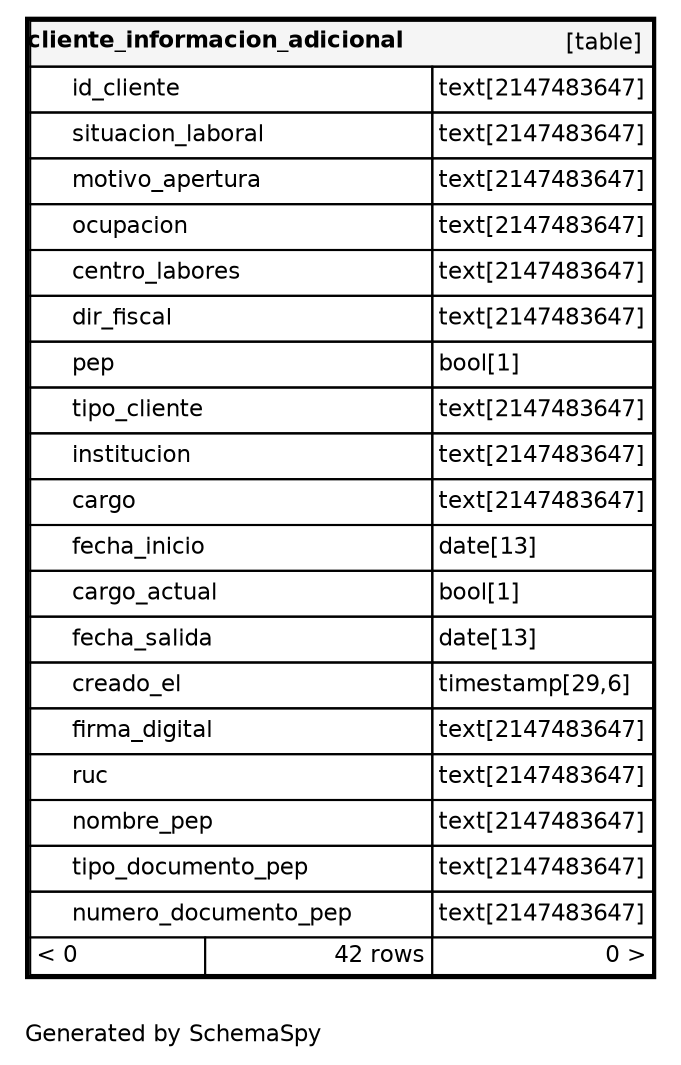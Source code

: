 digraph "oneDegreeRelationshipsDiagram" {
  graph [    rankdir="RL"    bgcolor="#ffffff"    label="\nGenerated by SchemaSpy"    labeljust="l"    nodesep="0.18"    ranksep="0.46"    fontname="Helvetica"    fontsize="11"    ration="compress"  ];  node [    fontname="Helvetica"    fontsize="11"    shape="plaintext"  ];  edge [    arrowsize="0.8"  ];
  "cliente_informacion_adicional" [
   label=<
    <TABLE BORDER="2" CELLBORDER="1" CELLSPACING="0" BGCOLOR="#ffffff">
      <TR><TD COLSPAN="4"  BGCOLOR="#f5f5f5"><TABLE BORDER="0" CELLSPACING="0"><TR><TD ALIGN="LEFT" FIXEDSIZE="TRUE" WIDTH="172" HEIGHT="16"><B>cliente_informacion_adicional</B></TD><TD ALIGN="RIGHT">[table]</TD></TR></TABLE></TD></TR>
      <TR><TD PORT="id_cliente" COLSPAN="2" ALIGN="LEFT"><TABLE BORDER="0" CELLSPACING="0" ALIGN="LEFT"><TR ALIGN="LEFT"><TD ALIGN="LEFT" FIXEDSIZE="TRUE" WIDTH="15" HEIGHT="16"></TD><TD ALIGN="LEFT" FIXEDSIZE="TRUE" WIDTH="172" HEIGHT="16">id_cliente</TD></TR></TABLE></TD><TD PORT="id_cliente.type" ALIGN="LEFT">text[2147483647]</TD></TR>
      <TR><TD PORT="situacion_laboral" COLSPAN="2" ALIGN="LEFT"><TABLE BORDER="0" CELLSPACING="0" ALIGN="LEFT"><TR ALIGN="LEFT"><TD ALIGN="LEFT" FIXEDSIZE="TRUE" WIDTH="15" HEIGHT="16"></TD><TD ALIGN="LEFT" FIXEDSIZE="TRUE" WIDTH="172" HEIGHT="16">situacion_laboral</TD></TR></TABLE></TD><TD PORT="situacion_laboral.type" ALIGN="LEFT">text[2147483647]</TD></TR>
      <TR><TD PORT="motivo_apertura" COLSPAN="2" ALIGN="LEFT"><TABLE BORDER="0" CELLSPACING="0" ALIGN="LEFT"><TR ALIGN="LEFT"><TD ALIGN="LEFT" FIXEDSIZE="TRUE" WIDTH="15" HEIGHT="16"></TD><TD ALIGN="LEFT" FIXEDSIZE="TRUE" WIDTH="172" HEIGHT="16">motivo_apertura</TD></TR></TABLE></TD><TD PORT="motivo_apertura.type" ALIGN="LEFT">text[2147483647]</TD></TR>
      <TR><TD PORT="ocupacion" COLSPAN="2" ALIGN="LEFT"><TABLE BORDER="0" CELLSPACING="0" ALIGN="LEFT"><TR ALIGN="LEFT"><TD ALIGN="LEFT" FIXEDSIZE="TRUE" WIDTH="15" HEIGHT="16"></TD><TD ALIGN="LEFT" FIXEDSIZE="TRUE" WIDTH="172" HEIGHT="16">ocupacion</TD></TR></TABLE></TD><TD PORT="ocupacion.type" ALIGN="LEFT">text[2147483647]</TD></TR>
      <TR><TD PORT="centro_labores" COLSPAN="2" ALIGN="LEFT"><TABLE BORDER="0" CELLSPACING="0" ALIGN="LEFT"><TR ALIGN="LEFT"><TD ALIGN="LEFT" FIXEDSIZE="TRUE" WIDTH="15" HEIGHT="16"></TD><TD ALIGN="LEFT" FIXEDSIZE="TRUE" WIDTH="172" HEIGHT="16">centro_labores</TD></TR></TABLE></TD><TD PORT="centro_labores.type" ALIGN="LEFT">text[2147483647]</TD></TR>
      <TR><TD PORT="dir_fiscal" COLSPAN="2" ALIGN="LEFT"><TABLE BORDER="0" CELLSPACING="0" ALIGN="LEFT"><TR ALIGN="LEFT"><TD ALIGN="LEFT" FIXEDSIZE="TRUE" WIDTH="15" HEIGHT="16"></TD><TD ALIGN="LEFT" FIXEDSIZE="TRUE" WIDTH="172" HEIGHT="16">dir_fiscal</TD></TR></TABLE></TD><TD PORT="dir_fiscal.type" ALIGN="LEFT">text[2147483647]</TD></TR>
      <TR><TD PORT="pep" COLSPAN="2" ALIGN="LEFT"><TABLE BORDER="0" CELLSPACING="0" ALIGN="LEFT"><TR ALIGN="LEFT"><TD ALIGN="LEFT" FIXEDSIZE="TRUE" WIDTH="15" HEIGHT="16"></TD><TD ALIGN="LEFT" FIXEDSIZE="TRUE" WIDTH="172" HEIGHT="16">pep</TD></TR></TABLE></TD><TD PORT="pep.type" ALIGN="LEFT">bool[1]</TD></TR>
      <TR><TD PORT="tipo_cliente" COLSPAN="2" ALIGN="LEFT"><TABLE BORDER="0" CELLSPACING="0" ALIGN="LEFT"><TR ALIGN="LEFT"><TD ALIGN="LEFT" FIXEDSIZE="TRUE" WIDTH="15" HEIGHT="16"></TD><TD ALIGN="LEFT" FIXEDSIZE="TRUE" WIDTH="172" HEIGHT="16">tipo_cliente</TD></TR></TABLE></TD><TD PORT="tipo_cliente.type" ALIGN="LEFT">text[2147483647]</TD></TR>
      <TR><TD PORT="institucion" COLSPAN="2" ALIGN="LEFT"><TABLE BORDER="0" CELLSPACING="0" ALIGN="LEFT"><TR ALIGN="LEFT"><TD ALIGN="LEFT" FIXEDSIZE="TRUE" WIDTH="15" HEIGHT="16"></TD><TD ALIGN="LEFT" FIXEDSIZE="TRUE" WIDTH="172" HEIGHT="16">institucion</TD></TR></TABLE></TD><TD PORT="institucion.type" ALIGN="LEFT">text[2147483647]</TD></TR>
      <TR><TD PORT="cargo" COLSPAN="2" ALIGN="LEFT"><TABLE BORDER="0" CELLSPACING="0" ALIGN="LEFT"><TR ALIGN="LEFT"><TD ALIGN="LEFT" FIXEDSIZE="TRUE" WIDTH="15" HEIGHT="16"></TD><TD ALIGN="LEFT" FIXEDSIZE="TRUE" WIDTH="172" HEIGHT="16">cargo</TD></TR></TABLE></TD><TD PORT="cargo.type" ALIGN="LEFT">text[2147483647]</TD></TR>
      <TR><TD PORT="fecha_inicio" COLSPAN="2" ALIGN="LEFT"><TABLE BORDER="0" CELLSPACING="0" ALIGN="LEFT"><TR ALIGN="LEFT"><TD ALIGN="LEFT" FIXEDSIZE="TRUE" WIDTH="15" HEIGHT="16"></TD><TD ALIGN="LEFT" FIXEDSIZE="TRUE" WIDTH="172" HEIGHT="16">fecha_inicio</TD></TR></TABLE></TD><TD PORT="fecha_inicio.type" ALIGN="LEFT">date[13]</TD></TR>
      <TR><TD PORT="cargo_actual" COLSPAN="2" ALIGN="LEFT"><TABLE BORDER="0" CELLSPACING="0" ALIGN="LEFT"><TR ALIGN="LEFT"><TD ALIGN="LEFT" FIXEDSIZE="TRUE" WIDTH="15" HEIGHT="16"></TD><TD ALIGN="LEFT" FIXEDSIZE="TRUE" WIDTH="172" HEIGHT="16">cargo_actual</TD></TR></TABLE></TD><TD PORT="cargo_actual.type" ALIGN="LEFT">bool[1]</TD></TR>
      <TR><TD PORT="fecha_salida" COLSPAN="2" ALIGN="LEFT"><TABLE BORDER="0" CELLSPACING="0" ALIGN="LEFT"><TR ALIGN="LEFT"><TD ALIGN="LEFT" FIXEDSIZE="TRUE" WIDTH="15" HEIGHT="16"></TD><TD ALIGN="LEFT" FIXEDSIZE="TRUE" WIDTH="172" HEIGHT="16">fecha_salida</TD></TR></TABLE></TD><TD PORT="fecha_salida.type" ALIGN="LEFT">date[13]</TD></TR>
      <TR><TD PORT="creado_el" COLSPAN="2" ALIGN="LEFT"><TABLE BORDER="0" CELLSPACING="0" ALIGN="LEFT"><TR ALIGN="LEFT"><TD ALIGN="LEFT" FIXEDSIZE="TRUE" WIDTH="15" HEIGHT="16"></TD><TD ALIGN="LEFT" FIXEDSIZE="TRUE" WIDTH="172" HEIGHT="16">creado_el</TD></TR></TABLE></TD><TD PORT="creado_el.type" ALIGN="LEFT">timestamp[29,6]</TD></TR>
      <TR><TD PORT="firma_digital" COLSPAN="2" ALIGN="LEFT"><TABLE BORDER="0" CELLSPACING="0" ALIGN="LEFT"><TR ALIGN="LEFT"><TD ALIGN="LEFT" FIXEDSIZE="TRUE" WIDTH="15" HEIGHT="16"></TD><TD ALIGN="LEFT" FIXEDSIZE="TRUE" WIDTH="172" HEIGHT="16">firma_digital</TD></TR></TABLE></TD><TD PORT="firma_digital.type" ALIGN="LEFT">text[2147483647]</TD></TR>
      <TR><TD PORT="ruc" COLSPAN="2" ALIGN="LEFT"><TABLE BORDER="0" CELLSPACING="0" ALIGN="LEFT"><TR ALIGN="LEFT"><TD ALIGN="LEFT" FIXEDSIZE="TRUE" WIDTH="15" HEIGHT="16"></TD><TD ALIGN="LEFT" FIXEDSIZE="TRUE" WIDTH="172" HEIGHT="16">ruc</TD></TR></TABLE></TD><TD PORT="ruc.type" ALIGN="LEFT">text[2147483647]</TD></TR>
      <TR><TD PORT="nombre_pep" COLSPAN="2" ALIGN="LEFT"><TABLE BORDER="0" CELLSPACING="0" ALIGN="LEFT"><TR ALIGN="LEFT"><TD ALIGN="LEFT" FIXEDSIZE="TRUE" WIDTH="15" HEIGHT="16"></TD><TD ALIGN="LEFT" FIXEDSIZE="TRUE" WIDTH="172" HEIGHT="16">nombre_pep</TD></TR></TABLE></TD><TD PORT="nombre_pep.type" ALIGN="LEFT">text[2147483647]</TD></TR>
      <TR><TD PORT="tipo_documento_pep" COLSPAN="2" ALIGN="LEFT"><TABLE BORDER="0" CELLSPACING="0" ALIGN="LEFT"><TR ALIGN="LEFT"><TD ALIGN="LEFT" FIXEDSIZE="TRUE" WIDTH="15" HEIGHT="16"></TD><TD ALIGN="LEFT" FIXEDSIZE="TRUE" WIDTH="172" HEIGHT="16">tipo_documento_pep</TD></TR></TABLE></TD><TD PORT="tipo_documento_pep.type" ALIGN="LEFT">text[2147483647]</TD></TR>
      <TR><TD PORT="numero_documento_pep" COLSPAN="2" ALIGN="LEFT"><TABLE BORDER="0" CELLSPACING="0" ALIGN="LEFT"><TR ALIGN="LEFT"><TD ALIGN="LEFT" FIXEDSIZE="TRUE" WIDTH="15" HEIGHT="16"></TD><TD ALIGN="LEFT" FIXEDSIZE="TRUE" WIDTH="172" HEIGHT="16">numero_documento_pep</TD></TR></TABLE></TD><TD PORT="numero_documento_pep.type" ALIGN="LEFT">text[2147483647]</TD></TR>
      <TR><TD ALIGN="LEFT" BGCOLOR="#ffffff">&lt; 0</TD><TD ALIGN="RIGHT" BGCOLOR="#ffffff">42 rows</TD><TD ALIGN="RIGHT" BGCOLOR="#ffffff">0 &gt;</TD></TR>
    </TABLE>>
    URL="cliente_informacion_adicional.html"
    target="_top"
    tooltip="cliente_informacion_adicional"
  ];
}
